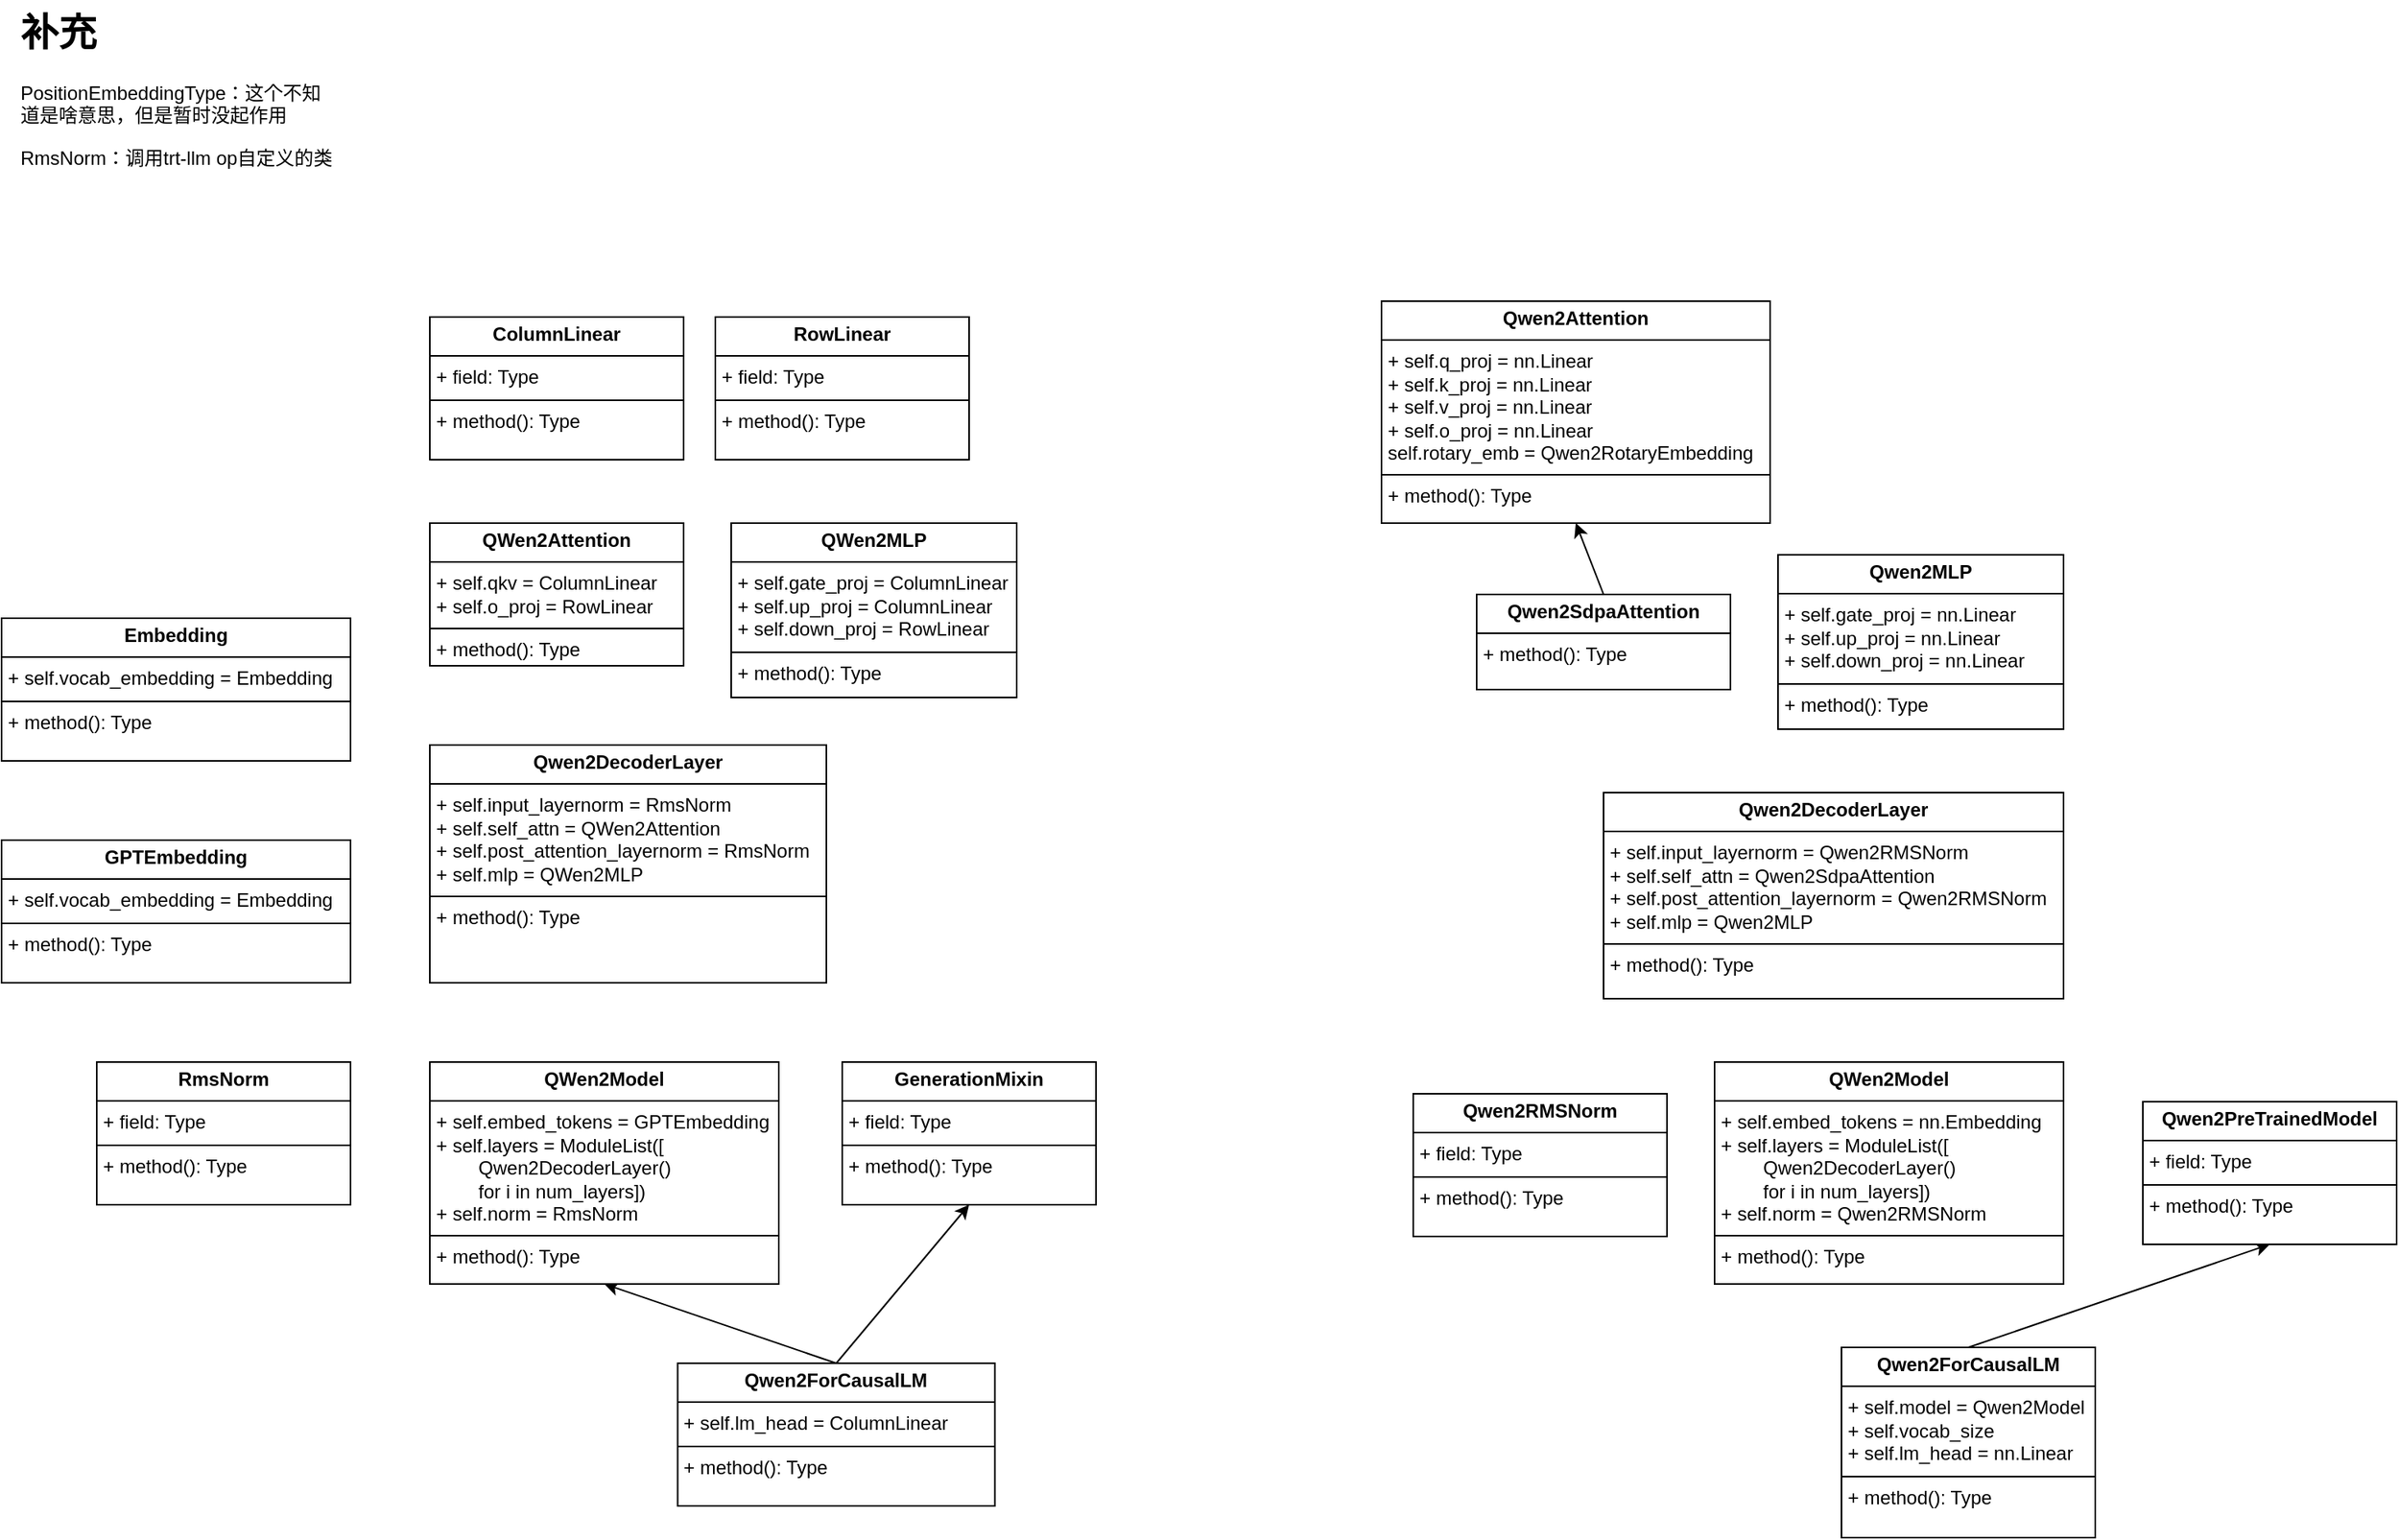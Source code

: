 <mxfile version="24.4.0" type="github">
  <diagram name="Page-1" id="AQxCsw8PmxfAvpKI1geo">
    <mxGraphModel dx="1354" dy="771" grid="1" gridSize="10" guides="1" tooltips="1" connect="1" arrows="1" fold="1" page="1" pageScale="1" pageWidth="850" pageHeight="1100" math="0" shadow="0">
      <root>
        <mxCell id="0" />
        <mxCell id="1" parent="0" />
        <mxCell id="jF_WfqW7TagSoIrasOmI-6" style="rounded=0;orthogonalLoop=1;jettySize=auto;html=1;exitX=0.5;exitY=0;exitDx=0;exitDy=0;entryX=0.5;entryY=1;entryDx=0;entryDy=0;" edge="1" parent="1" source="jF_WfqW7TagSoIrasOmI-2" target="jF_WfqW7TagSoIrasOmI-4">
          <mxGeometry relative="1" as="geometry" />
        </mxCell>
        <mxCell id="jF_WfqW7TagSoIrasOmI-7" style="rounded=0;orthogonalLoop=1;jettySize=auto;html=1;exitX=0.5;exitY=0;exitDx=0;exitDy=0;entryX=0.5;entryY=1;entryDx=0;entryDy=0;" edge="1" parent="1" source="jF_WfqW7TagSoIrasOmI-2" target="jF_WfqW7TagSoIrasOmI-5">
          <mxGeometry relative="1" as="geometry" />
        </mxCell>
        <mxCell id="jF_WfqW7TagSoIrasOmI-2" value="&lt;p style=&quot;margin:0px;margin-top:4px;text-align:center;&quot;&gt;&lt;span style=&quot;background-color: initial; text-align: left;&quot;&gt;&lt;b&gt;Qwen2ForCausalLM&lt;/b&gt;&lt;/span&gt;&lt;/p&gt;&lt;hr size=&quot;1&quot; style=&quot;border-style:solid;&quot;&gt;&lt;p style=&quot;margin:0px;margin-left:4px;&quot;&gt;+ self.lm_head = ColumnLinear&lt;/p&gt;&lt;hr size=&quot;1&quot; style=&quot;border-style:solid;&quot;&gt;&lt;p style=&quot;margin:0px;margin-left:4px;&quot;&gt;+ method(): Type&lt;/p&gt;" style="verticalAlign=top;align=left;overflow=fill;html=1;whiteSpace=wrap;" vertex="1" parent="1">
          <mxGeometry x="456.25" y="950" width="200" height="90" as="geometry" />
        </mxCell>
        <mxCell id="jF_WfqW7TagSoIrasOmI-4" value="&lt;p style=&quot;margin:0px;margin-top:4px;text-align:center;&quot;&gt;&lt;span style=&quot;background-color: initial; text-align: left;&quot;&gt;&lt;b&gt;QWen2Model&lt;/b&gt;&lt;/span&gt;&lt;/p&gt;&lt;hr size=&quot;1&quot; style=&quot;border-style:solid;&quot;&gt;&lt;p style=&quot;margin:0px;margin-left:4px;&quot;&gt;+ self.embed_tokens = GPTEmbedding&lt;/p&gt;&lt;p style=&quot;margin:0px;margin-left:4px;&quot;&gt;+&amp;nbsp;&lt;span style=&quot;background-color: initial;&quot;&gt;self.layers = ModuleList([&lt;/span&gt;&lt;/p&gt;&lt;p style=&quot;margin:0px;margin-left:4px;&quot;&gt;&lt;span style=&quot;background-color: initial;&quot;&gt;&lt;span style=&quot;white-space: pre;&quot;&gt;&#x9;&lt;/span&gt;Qwen2DecoderLayer()&lt;/span&gt;&lt;/p&gt;&lt;p style=&quot;margin:0px;margin-left:4px;&quot;&gt;&lt;span style=&quot;background-color: initial;&quot;&gt;&lt;span style=&quot;white-space: pre;&quot;&gt;&#x9;&lt;/span&gt;for i in num_layers&lt;/span&gt;&lt;span style=&quot;background-color: initial;&quot;&gt;])&lt;/span&gt;&lt;/p&gt;&lt;p style=&quot;margin:0px;margin-left:4px;&quot;&gt;&lt;span style=&quot;background-color: initial;&quot;&gt;+ self.norm = RmsNorm&lt;br&gt;&lt;/span&gt;&lt;/p&gt;&lt;hr size=&quot;1&quot; style=&quot;border-style:solid;&quot;&gt;&lt;p style=&quot;margin:0px;margin-left:4px;&quot;&gt;+ method(): Type&lt;/p&gt;" style="verticalAlign=top;align=left;overflow=fill;html=1;whiteSpace=wrap;" vertex="1" parent="1">
          <mxGeometry x="300" y="760" width="220" height="140" as="geometry" />
        </mxCell>
        <mxCell id="jF_WfqW7TagSoIrasOmI-5" value="&lt;p style=&quot;margin:0px;margin-top:4px;text-align:center;&quot;&gt;&lt;span style=&quot;background-color: initial; text-align: left;&quot;&gt;&lt;b&gt;GenerationMixin&lt;/b&gt;&lt;/span&gt;&lt;/p&gt;&lt;hr size=&quot;1&quot; style=&quot;border-style:solid;&quot;&gt;&lt;p style=&quot;margin:0px;margin-left:4px;&quot;&gt;+ field: Type&lt;/p&gt;&lt;hr size=&quot;1&quot; style=&quot;border-style:solid;&quot;&gt;&lt;p style=&quot;margin:0px;margin-left:4px;&quot;&gt;+ method(): Type&lt;/p&gt;" style="verticalAlign=top;align=left;overflow=fill;html=1;whiteSpace=wrap;" vertex="1" parent="1">
          <mxGeometry x="560" y="760" width="160" height="90" as="geometry" />
        </mxCell>
        <mxCell id="jF_WfqW7TagSoIrasOmI-8" style="rounded=0;orthogonalLoop=1;jettySize=auto;html=1;exitX=0.5;exitY=0;exitDx=0;exitDy=0;entryX=0.5;entryY=1;entryDx=0;entryDy=0;" edge="1" parent="1" source="jF_WfqW7TagSoIrasOmI-10" target="jF_WfqW7TagSoIrasOmI-11">
          <mxGeometry relative="1" as="geometry" />
        </mxCell>
        <mxCell id="jF_WfqW7TagSoIrasOmI-10" value="&lt;p style=&quot;margin:0px;margin-top:4px;text-align:center;&quot;&gt;&lt;span style=&quot;background-color: initial; text-align: left;&quot;&gt;&lt;b&gt;Qwen2ForCausalLM&lt;/b&gt;&lt;/span&gt;&lt;/p&gt;&lt;hr size=&quot;1&quot; style=&quot;border-style:solid;&quot;&gt;&lt;p style=&quot;margin:0px;margin-left:4px;&quot;&gt;+ self.model&amp;nbsp;= Qwen2Model&lt;/p&gt;&lt;p style=&quot;margin:0px;margin-left:4px;&quot;&gt;+ self.vocab_size&lt;/p&gt;&lt;p style=&quot;margin:0px;margin-left:4px;&quot;&gt;+ self.lm_head =&amp;nbsp;nn.Linear&lt;/p&gt;&lt;hr size=&quot;1&quot; style=&quot;border-style:solid;&quot;&gt;&lt;p style=&quot;margin:0px;margin-left:4px;&quot;&gt;+ method(): Type&lt;/p&gt;" style="verticalAlign=top;align=left;overflow=fill;html=1;whiteSpace=wrap;" vertex="1" parent="1">
          <mxGeometry x="1190" y="940" width="160" height="120" as="geometry" />
        </mxCell>
        <mxCell id="jF_WfqW7TagSoIrasOmI-11" value="&lt;p style=&quot;margin:0px;margin-top:4px;text-align:center;&quot;&gt;&lt;span style=&quot;background-color: initial; text-align: left;&quot;&gt;&lt;b&gt;Qwen2PreTrainedModel&lt;/b&gt;&lt;/span&gt;&lt;/p&gt;&lt;hr size=&quot;1&quot; style=&quot;border-style:solid;&quot;&gt;&lt;p style=&quot;margin:0px;margin-left:4px;&quot;&gt;+ field: Type&lt;/p&gt;&lt;hr size=&quot;1&quot; style=&quot;border-style:solid;&quot;&gt;&lt;p style=&quot;margin:0px;margin-left:4px;&quot;&gt;+ method(): Type&lt;/p&gt;" style="verticalAlign=top;align=left;overflow=fill;html=1;whiteSpace=wrap;" vertex="1" parent="1">
          <mxGeometry x="1380" y="785" width="160" height="90" as="geometry" />
        </mxCell>
        <mxCell id="jF_WfqW7TagSoIrasOmI-13" value="&lt;p style=&quot;text-align: center; margin: 4px 0px 0px;&quot;&gt;&lt;b&gt;GPTEmbedding&lt;/b&gt;&lt;br&gt;&lt;/p&gt;&lt;hr size=&quot;1&quot; style=&quot;border-style:solid;&quot;&gt;&lt;p style=&quot;margin:0px;margin-left:4px;&quot;&gt;+&amp;nbsp;&lt;span style=&quot;background-color: initial;&quot;&gt;self.vocab_embedding = Embedding&lt;/span&gt;&lt;/p&gt;&lt;hr size=&quot;1&quot; style=&quot;border-style:solid;&quot;&gt;&lt;p style=&quot;margin:0px;margin-left:4px;&quot;&gt;+ method(): Type&lt;/p&gt;" style="verticalAlign=top;align=left;overflow=fill;html=1;whiteSpace=wrap;" vertex="1" parent="1">
          <mxGeometry x="30" y="620" width="220" height="90" as="geometry" />
        </mxCell>
        <mxCell id="jF_WfqW7TagSoIrasOmI-14" value="&lt;p style=&quot;text-align: center; margin: 4px 0px 0px;&quot;&gt;&lt;b&gt;Embedding&lt;/b&gt;&lt;br&gt;&lt;/p&gt;&lt;hr size=&quot;1&quot; style=&quot;border-style:solid;&quot;&gt;&lt;p style=&quot;margin:0px;margin-left:4px;&quot;&gt;+ self.vocab_embedding = Embedding&lt;/p&gt;&lt;hr size=&quot;1&quot; style=&quot;border-style:solid;&quot;&gt;&lt;p style=&quot;margin:0px;margin-left:4px;&quot;&gt;+ method(): Type&lt;/p&gt;" style="verticalAlign=top;align=left;overflow=fill;html=1;whiteSpace=wrap;" vertex="1" parent="1">
          <mxGeometry x="30" y="480" width="220" height="90" as="geometry" />
        </mxCell>
        <mxCell id="jF_WfqW7TagSoIrasOmI-17" value="&lt;p style=&quot;margin:0px;margin-top:4px;text-align:center;&quot;&gt;&lt;span style=&quot;background-color: initial; text-align: left;&quot;&gt;&lt;b&gt;Qwen2DecoderLayer&lt;/b&gt;&lt;/span&gt;&lt;/p&gt;&lt;hr size=&quot;1&quot; style=&quot;border-style:solid;&quot;&gt;&lt;p style=&quot;margin:0px;margin-left:4px;&quot;&gt;+&amp;nbsp;self.input_layernorm = RmsNorm&lt;/p&gt;&lt;p style=&quot;margin:0px;margin-left:4px;&quot;&gt;+&amp;nbsp;self.self_attn = QWen2Attention&lt;/p&gt;&lt;p style=&quot;margin:0px;margin-left:4px;&quot;&gt;+&amp;nbsp;&lt;span style=&quot;background-color: initial;&quot;&gt;self.post_attention_layernorm = RmsNorm&lt;/span&gt;&lt;/p&gt;&lt;p style=&quot;margin:0px;margin-left:4px;&quot;&gt;&lt;span style=&quot;background-color: initial;&quot;&gt;+&amp;nbsp;&lt;/span&gt;&lt;span style=&quot;background-color: initial;&quot;&gt;self.mlp = QWen2MLP&lt;/span&gt;&lt;/p&gt;&lt;hr size=&quot;1&quot; style=&quot;border-style:solid;&quot;&gt;&lt;p style=&quot;margin:0px;margin-left:4px;&quot;&gt;+ method(): Type&lt;/p&gt;" style="verticalAlign=top;align=left;overflow=fill;html=1;whiteSpace=wrap;" vertex="1" parent="1">
          <mxGeometry x="300" y="560" width="250" height="150" as="geometry" />
        </mxCell>
        <mxCell id="jF_WfqW7TagSoIrasOmI-19" value="&lt;h1 style=&quot;margin-top: 0px;&quot;&gt;补充&lt;/h1&gt;&lt;p&gt;PositionEmbeddingType：这个不知道是啥意思，但是暂时没起作用&lt;/p&gt;&lt;p&gt;RmsNorm：调用trt-llm op自定义的类&lt;/p&gt;&lt;p&gt;&lt;br&gt;&lt;/p&gt;" style="text;html=1;whiteSpace=wrap;overflow=hidden;rounded=0;" vertex="1" parent="1">
          <mxGeometry x="40" y="90" width="200" height="180" as="geometry" />
        </mxCell>
        <mxCell id="jF_WfqW7TagSoIrasOmI-20" value="&lt;p style=&quot;margin:0px;margin-top:4px;text-align:center;&quot;&gt;&lt;span style=&quot;background-color: initial; text-align: left;&quot;&gt;&lt;b&gt;QWen2Attention&lt;/b&gt;&lt;/span&gt;&lt;/p&gt;&lt;hr size=&quot;1&quot; style=&quot;border-style:solid;&quot;&gt;&lt;p style=&quot;margin:0px;margin-left:4px;&quot;&gt;+&amp;nbsp;self.qkv = ColumnLinear&lt;/p&gt;&lt;p style=&quot;margin:0px;margin-left:4px;&quot;&gt;+&amp;nbsp;self.o_proj = RowLinear&lt;/p&gt;&lt;hr size=&quot;1&quot; style=&quot;border-style:solid;&quot;&gt;&lt;p style=&quot;margin:0px;margin-left:4px;&quot;&gt;+ method(): Type&lt;/p&gt;" style="verticalAlign=top;align=left;overflow=fill;html=1;whiteSpace=wrap;" vertex="1" parent="1">
          <mxGeometry x="300" y="420" width="160" height="90" as="geometry" />
        </mxCell>
        <mxCell id="jF_WfqW7TagSoIrasOmI-21" value="&lt;p style=&quot;text-align: center; margin: 4px 0px 0px;&quot;&gt;&lt;b&gt;RmsNorm&lt;/b&gt;&lt;br&gt;&lt;/p&gt;&lt;hr size=&quot;1&quot; style=&quot;border-style:solid;&quot;&gt;&lt;p style=&quot;margin:0px;margin-left:4px;&quot;&gt;+ field: Type&lt;/p&gt;&lt;hr size=&quot;1&quot; style=&quot;border-style:solid;&quot;&gt;&lt;p style=&quot;margin:0px;margin-left:4px;&quot;&gt;+ method(): Type&lt;/p&gt;" style="verticalAlign=top;align=left;overflow=fill;html=1;whiteSpace=wrap;" vertex="1" parent="1">
          <mxGeometry x="90" y="760" width="160" height="90" as="geometry" />
        </mxCell>
        <mxCell id="jF_WfqW7TagSoIrasOmI-22" value="&lt;p style=&quot;margin:0px;margin-top:4px;text-align:center;&quot;&gt;&lt;span style=&quot;background-color: initial; text-align: left;&quot;&gt;&lt;b&gt;QWen2MLP&lt;/b&gt;&lt;/span&gt;&lt;/p&gt;&lt;hr size=&quot;1&quot; style=&quot;border-style:solid;&quot;&gt;&lt;p style=&quot;margin:0px;margin-left:4px;&quot;&gt;+ self.gate_proj = ColumnLinear&lt;/p&gt;&lt;p style=&quot;margin:0px;margin-left:4px;&quot;&gt;+&amp;nbsp;self.up_proj = ColumnLinear&lt;/p&gt;&lt;p style=&quot;margin:0px;margin-left:4px;&quot;&gt;+&amp;nbsp;self.down_proj = RowLinear&lt;/p&gt;&lt;hr size=&quot;1&quot; style=&quot;border-style:solid;&quot;&gt;&lt;p style=&quot;margin:0px;margin-left:4px;&quot;&gt;+ method(): Type&lt;/p&gt;" style="verticalAlign=top;align=left;overflow=fill;html=1;whiteSpace=wrap;" vertex="1" parent="1">
          <mxGeometry x="490" y="420" width="180" height="110" as="geometry" />
        </mxCell>
        <mxCell id="jF_WfqW7TagSoIrasOmI-23" value="&lt;p style=&quot;margin:0px;margin-top:4px;text-align:center;&quot;&gt;&lt;span style=&quot;background-color: initial; text-align: left;&quot;&gt;&lt;b&gt;ColumnLinear&lt;/b&gt;&lt;/span&gt;&lt;/p&gt;&lt;hr size=&quot;1&quot; style=&quot;border-style:solid;&quot;&gt;&lt;p style=&quot;margin:0px;margin-left:4px;&quot;&gt;+ field: Type&lt;/p&gt;&lt;hr size=&quot;1&quot; style=&quot;border-style:solid;&quot;&gt;&lt;p style=&quot;margin:0px;margin-left:4px;&quot;&gt;+ method(): Type&lt;/p&gt;" style="verticalAlign=top;align=left;overflow=fill;html=1;whiteSpace=wrap;" vertex="1" parent="1">
          <mxGeometry x="300" y="290" width="160" height="90" as="geometry" />
        </mxCell>
        <mxCell id="jF_WfqW7TagSoIrasOmI-24" value="&lt;p style=&quot;margin:0px;margin-top:4px;text-align:center;&quot;&gt;&lt;span style=&quot;background-color: initial; text-align: left;&quot;&gt;&lt;b&gt;RowLinear&lt;/b&gt;&lt;/span&gt;&lt;/p&gt;&lt;hr size=&quot;1&quot; style=&quot;border-style:solid;&quot;&gt;&lt;p style=&quot;margin:0px;margin-left:4px;&quot;&gt;+ field: Type&lt;/p&gt;&lt;hr size=&quot;1&quot; style=&quot;border-style:solid;&quot;&gt;&lt;p style=&quot;margin:0px;margin-left:4px;&quot;&gt;+ method(): Type&lt;/p&gt;" style="verticalAlign=top;align=left;overflow=fill;html=1;whiteSpace=wrap;" vertex="1" parent="1">
          <mxGeometry x="480" y="290" width="160" height="90" as="geometry" />
        </mxCell>
        <mxCell id="jF_WfqW7TagSoIrasOmI-25" value="&lt;p style=&quot;margin:0px;margin-top:4px;text-align:center;&quot;&gt;&lt;span style=&quot;background-color: initial; text-align: left;&quot;&gt;&lt;b&gt;QWen2Model&lt;/b&gt;&lt;/span&gt;&lt;/p&gt;&lt;hr size=&quot;1&quot; style=&quot;border-style:solid;&quot;&gt;&lt;p style=&quot;margin:0px;margin-left:4px;&quot;&gt;+ self.embed_tokens = nn.Embedding&lt;/p&gt;&lt;p style=&quot;margin:0px;margin-left:4px;&quot;&gt;+&amp;nbsp;&lt;span style=&quot;background-color: initial;&quot;&gt;self.layers = ModuleList([&lt;/span&gt;&lt;/p&gt;&lt;p style=&quot;margin:0px;margin-left:4px;&quot;&gt;&lt;span style=&quot;background-color: initial;&quot;&gt;&lt;span style=&quot;white-space: pre;&quot;&gt;&#x9;&lt;/span&gt;Qwen2DecoderLayer()&lt;/span&gt;&lt;/p&gt;&lt;p style=&quot;margin:0px;margin-left:4px;&quot;&gt;&lt;span style=&quot;background-color: initial;&quot;&gt;&lt;span style=&quot;white-space: pre;&quot;&gt;&#x9;&lt;/span&gt;for i in num_layers&lt;/span&gt;&lt;span style=&quot;background-color: initial;&quot;&gt;])&lt;/span&gt;&lt;/p&gt;&lt;p style=&quot;margin:0px;margin-left:4px;&quot;&gt;&lt;span style=&quot;background-color: initial;&quot;&gt;+ self.norm = Qwen2RMSNorm&lt;br&gt;&lt;/span&gt;&lt;/p&gt;&lt;hr size=&quot;1&quot; style=&quot;border-style:solid;&quot;&gt;&lt;p style=&quot;margin:0px;margin-left:4px;&quot;&gt;+ method(): Type&lt;/p&gt;" style="verticalAlign=top;align=left;overflow=fill;html=1;whiteSpace=wrap;" vertex="1" parent="1">
          <mxGeometry x="1110" y="760" width="220" height="140" as="geometry" />
        </mxCell>
        <mxCell id="jF_WfqW7TagSoIrasOmI-26" value="&lt;p style=&quot;margin:0px;margin-top:4px;text-align:center;&quot;&gt;&lt;span style=&quot;background-color: initial; text-align: left;&quot;&gt;&lt;b&gt;Qwen2DecoderLayer&lt;/b&gt;&lt;/span&gt;&lt;/p&gt;&lt;hr size=&quot;1&quot; style=&quot;border-style:solid;&quot;&gt;&lt;p style=&quot;margin:0px;margin-left:4px;&quot;&gt;+&amp;nbsp;self.input_layernorm =&amp;nbsp;&lt;span style=&quot;background-color: initial;&quot;&gt;Qwen2RMSNorm&lt;/span&gt;&lt;/p&gt;&lt;p style=&quot;margin:0px;margin-left:4px;&quot;&gt;+&amp;nbsp;self.self_attn =&amp;nbsp;Qwen2SdpaAttention&lt;/p&gt;&lt;p style=&quot;margin:0px;margin-left:4px;&quot;&gt;+&amp;nbsp;&lt;span style=&quot;background-color: initial;&quot;&gt;self.post_attention_layernorm =&amp;nbsp;&lt;/span&gt;&lt;span style=&quot;background-color: initial;&quot;&gt;Qwen2RMSNorm&lt;/span&gt;&lt;/p&gt;&lt;p style=&quot;margin:0px;margin-left:4px;&quot;&gt;&lt;span style=&quot;background-color: initial;&quot;&gt;+&amp;nbsp;&lt;/span&gt;&lt;span style=&quot;background-color: initial;&quot;&gt;self.mlp = Qwen2MLP&lt;/span&gt;&lt;/p&gt;&lt;hr size=&quot;1&quot; style=&quot;border-style:solid;&quot;&gt;&lt;p style=&quot;margin:0px;margin-left:4px;&quot;&gt;+ method(): Type&lt;/p&gt;" style="verticalAlign=top;align=left;overflow=fill;html=1;whiteSpace=wrap;" vertex="1" parent="1">
          <mxGeometry x="1040" y="590" width="290" height="130" as="geometry" />
        </mxCell>
        <mxCell id="jF_WfqW7TagSoIrasOmI-30" style="rounded=0;orthogonalLoop=1;jettySize=auto;html=1;exitX=0.5;exitY=0;exitDx=0;exitDy=0;entryX=0.5;entryY=1;entryDx=0;entryDy=0;" edge="1" parent="1" source="jF_WfqW7TagSoIrasOmI-27" target="jF_WfqW7TagSoIrasOmI-29">
          <mxGeometry relative="1" as="geometry" />
        </mxCell>
        <mxCell id="jF_WfqW7TagSoIrasOmI-27" value="&lt;p style=&quot;margin:0px;margin-top:4px;text-align:center;&quot;&gt;&lt;span style=&quot;background-color: initial; text-align: left;&quot;&gt;&lt;b&gt;Qwen2SdpaAttention&lt;/b&gt;&lt;/span&gt;&lt;/p&gt;&lt;hr size=&quot;1&quot; style=&quot;border-style:solid;&quot;&gt;&lt;p style=&quot;margin:0px;margin-left:4px;&quot;&gt;+ method(): Type&lt;/p&gt;" style="verticalAlign=top;align=left;overflow=fill;html=1;whiteSpace=wrap;" vertex="1" parent="1">
          <mxGeometry x="960" y="465" width="160" height="60" as="geometry" />
        </mxCell>
        <mxCell id="jF_WfqW7TagSoIrasOmI-28" value="&lt;p style=&quot;margin:0px;margin-top:4px;text-align:center;&quot;&gt;&lt;span style=&quot;background-color: initial; text-align: left;&quot;&gt;&lt;b&gt;Qwen2MLP&lt;/b&gt;&lt;/span&gt;&lt;/p&gt;&lt;hr size=&quot;1&quot; style=&quot;border-style:solid;&quot;&gt;&lt;p style=&quot;margin:0px;margin-left:4px;&quot;&gt;+ self.gate_proj =&amp;nbsp;nn.Linear&lt;/p&gt;&lt;p style=&quot;margin:0px;margin-left:4px;&quot;&gt;+&amp;nbsp;self.up_proj =&amp;nbsp;nn.Linear&lt;/p&gt;&lt;p style=&quot;margin:0px;margin-left:4px;&quot;&gt;+&amp;nbsp;self.down_proj =&amp;nbsp;nn.Linear&lt;/p&gt;&lt;hr size=&quot;1&quot; style=&quot;border-style:solid;&quot;&gt;&lt;p style=&quot;margin:0px;margin-left:4px;&quot;&gt;+ method(): Type&lt;/p&gt;" style="verticalAlign=top;align=left;overflow=fill;html=1;whiteSpace=wrap;" vertex="1" parent="1">
          <mxGeometry x="1150" y="440" width="180" height="110" as="geometry" />
        </mxCell>
        <mxCell id="jF_WfqW7TagSoIrasOmI-29" value="&lt;p style=&quot;margin:0px;margin-top:4px;text-align:center;&quot;&gt;&lt;span style=&quot;background-color: initial; text-align: left;&quot;&gt;&lt;b&gt;Qwen2Attention&lt;/b&gt;&lt;/span&gt;&lt;/p&gt;&lt;hr size=&quot;1&quot; style=&quot;border-style:solid;&quot;&gt;&lt;p style=&quot;margin:0px;margin-left:4px;&quot;&gt;+&amp;nbsp;self.q_proj = nn.Linear&lt;/p&gt;&lt;p style=&quot;margin:0px;margin-left:4px;&quot;&gt;+ self.k_proj = nn.Linear&lt;/p&gt;&lt;p style=&quot;margin:0px;margin-left:4px;&quot;&gt;+&amp;nbsp;self.v_proj = nn.Linear&lt;/p&gt;&lt;p style=&quot;margin:0px;margin-left:4px;&quot;&gt;+&amp;nbsp;self.o_proj =&amp;nbsp;&lt;span style=&quot;background-color: initial;&quot;&gt;nn.Linear&lt;/span&gt;&lt;/p&gt;&lt;p style=&quot;margin:0px;margin-left:4px;&quot;&gt;self.rotary_emb = Qwen2RotaryEmbedding&lt;br&gt;&lt;/p&gt;&lt;hr size=&quot;1&quot; style=&quot;border-style:solid;&quot;&gt;&lt;p style=&quot;margin:0px;margin-left:4px;&quot;&gt;+ method(): Type&lt;/p&gt;" style="verticalAlign=top;align=left;overflow=fill;html=1;whiteSpace=wrap;" vertex="1" parent="1">
          <mxGeometry x="900" y="280" width="245" height="140" as="geometry" />
        </mxCell>
        <mxCell id="jF_WfqW7TagSoIrasOmI-31" value="&lt;p style=&quot;text-align: center; margin: 4px 0px 0px;&quot;&gt;&lt;b&gt;Qwen2RMSNorm&lt;/b&gt;&lt;br&gt;&lt;/p&gt;&lt;hr size=&quot;1&quot; style=&quot;border-style:solid;&quot;&gt;&lt;p style=&quot;margin:0px;margin-left:4px;&quot;&gt;+ field: Type&lt;/p&gt;&lt;hr size=&quot;1&quot; style=&quot;border-style:solid;&quot;&gt;&lt;p style=&quot;margin:0px;margin-left:4px;&quot;&gt;+ method(): Type&lt;/p&gt;" style="verticalAlign=top;align=left;overflow=fill;html=1;whiteSpace=wrap;" vertex="1" parent="1">
          <mxGeometry x="920" y="780" width="160" height="90" as="geometry" />
        </mxCell>
      </root>
    </mxGraphModel>
  </diagram>
</mxfile>
